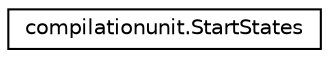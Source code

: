 digraph G
{
  edge [fontname="Helvetica",fontsize="10",labelfontname="Helvetica",labelfontsize="10"];
  node [fontname="Helvetica",fontsize="10",shape=record];
  rankdir=LR;
  Node1 [label="compilationunit.StartStates",height=0.2,width=0.4,color="black", fillcolor="white", style="filled",URL="$classcompilationunit_1_1_start_states.html"];
}
